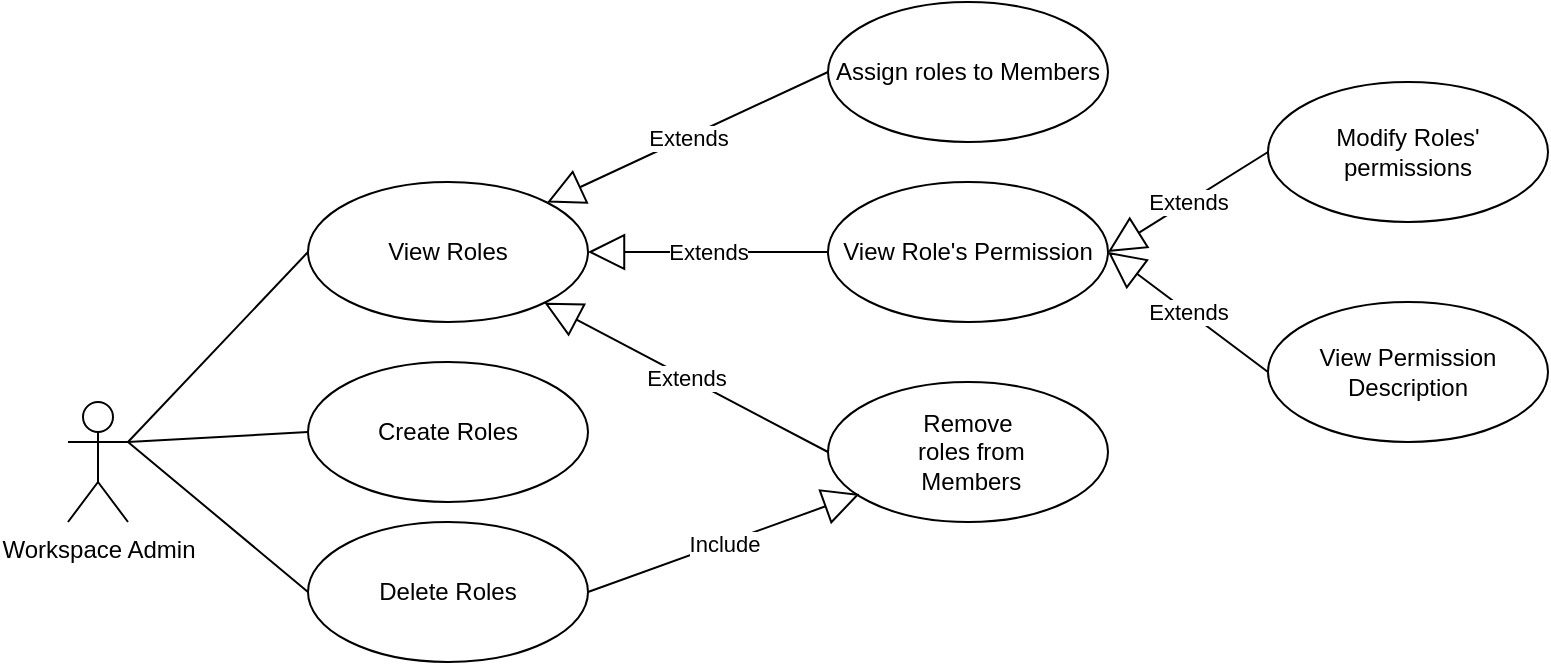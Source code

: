 <mxfile version="19.0.3" type="github"><diagram id="JHGCKTN8lBQX3KlIRJDY" name="Page-1"><mxGraphModel dx="1053" dy="564" grid="1" gridSize="10" guides="1" tooltips="1" connect="1" arrows="1" fold="1" page="1" pageScale="1" pageWidth="850" pageHeight="1100" math="0" shadow="0"><root><mxCell id="0"/><mxCell id="1" parent="0"/><mxCell id="gzXbLN_rzZbLbw4IzjGD-27" style="rounded=0;orthogonalLoop=1;jettySize=auto;html=1;entryX=0;entryY=0.5;entryDx=0;entryDy=0;endArrow=none;endFill=0;strokeColor=default;exitX=1;exitY=0.333;exitDx=0;exitDy=0;exitPerimeter=0;" edge="1" parent="1" source="gzXbLN_rzZbLbw4IzjGD-9" target="gzXbLN_rzZbLbw4IzjGD-16"><mxGeometry relative="1" as="geometry"/></mxCell><mxCell id="gzXbLN_rzZbLbw4IzjGD-9" value="Workspace Admin" style="shape=umlActor;verticalLabelPosition=bottom;verticalAlign=top;html=1;outlineConnect=0;" vertex="1" parent="1"><mxGeometry x="40" y="450" width="30" height="60" as="geometry"/></mxCell><mxCell id="gzXbLN_rzZbLbw4IzjGD-16" value="View Roles" style="ellipse;whiteSpace=wrap;html=1;" vertex="1" parent="1"><mxGeometry x="160" y="340" width="140" height="70" as="geometry"/></mxCell><mxCell id="gzXbLN_rzZbLbw4IzjGD-17" value="Create Roles" style="ellipse;whiteSpace=wrap;html=1;" vertex="1" parent="1"><mxGeometry x="160" y="430" width="140" height="70" as="geometry"/></mxCell><mxCell id="gzXbLN_rzZbLbw4IzjGD-18" value="Modify Roles' permissions" style="ellipse;whiteSpace=wrap;html=1;" vertex="1" parent="1"><mxGeometry x="640" y="290" width="140" height="70" as="geometry"/></mxCell><mxCell id="gzXbLN_rzZbLbw4IzjGD-19" value="Delete Roles" style="ellipse;whiteSpace=wrap;html=1;" vertex="1" parent="1"><mxGeometry x="160" y="510" width="140" height="70" as="geometry"/></mxCell><mxCell id="gzXbLN_rzZbLbw4IzjGD-20" value="Assign roles to Members" style="ellipse;whiteSpace=wrap;html=1;" vertex="1" parent="1"><mxGeometry x="420" y="250" width="140" height="70" as="geometry"/></mxCell><mxCell id="gzXbLN_rzZbLbw4IzjGD-21" value="Remove&lt;br&gt;&amp;nbsp;roles from&lt;br&gt;&amp;nbsp;Members" style="ellipse;whiteSpace=wrap;html=1;" vertex="1" parent="1"><mxGeometry x="420" y="440" width="140" height="70" as="geometry"/></mxCell><mxCell id="gzXbLN_rzZbLbw4IzjGD-22" value="View Role's Permission" style="ellipse;whiteSpace=wrap;html=1;" vertex="1" parent="1"><mxGeometry x="420" y="340" width="140" height="70" as="geometry"/></mxCell><mxCell id="gzXbLN_rzZbLbw4IzjGD-24" value="Extends" style="endArrow=block;endSize=16;endFill=0;html=1;rounded=0;entryX=1;entryY=0.5;entryDx=0;entryDy=0;" edge="1" parent="1" source="gzXbLN_rzZbLbw4IzjGD-22" target="gzXbLN_rzZbLbw4IzjGD-16"><mxGeometry width="160" relative="1" as="geometry"><mxPoint x="380" y="400" as="sourcePoint"/><mxPoint x="540" y="400" as="targetPoint"/></mxGeometry></mxCell><mxCell id="gzXbLN_rzZbLbw4IzjGD-28" style="rounded=0;orthogonalLoop=1;jettySize=auto;html=1;entryX=0;entryY=0.5;entryDx=0;entryDy=0;endArrow=none;endFill=0;strokeColor=default;exitX=1;exitY=0.333;exitDx=0;exitDy=0;exitPerimeter=0;" edge="1" parent="1" source="gzXbLN_rzZbLbw4IzjGD-9" target="gzXbLN_rzZbLbw4IzjGD-17"><mxGeometry relative="1" as="geometry"><mxPoint x="210" y="491.111" as="sourcePoint"/><mxPoint x="330.0" y="380" as="targetPoint"/></mxGeometry></mxCell><mxCell id="gzXbLN_rzZbLbw4IzjGD-30" style="rounded=0;orthogonalLoop=1;jettySize=auto;html=1;entryX=0;entryY=0.5;entryDx=0;entryDy=0;endArrow=none;endFill=0;strokeColor=default;exitX=1;exitY=0.333;exitDx=0;exitDy=0;exitPerimeter=0;" edge="1" parent="1" source="gzXbLN_rzZbLbw4IzjGD-9" target="gzXbLN_rzZbLbw4IzjGD-19"><mxGeometry relative="1" as="geometry"><mxPoint x="160" y="570" as="sourcePoint"/><mxPoint x="295.0" y="535" as="targetPoint"/></mxGeometry></mxCell><mxCell id="gzXbLN_rzZbLbw4IzjGD-33" value="Extends" style="endArrow=block;endSize=16;endFill=0;html=1;rounded=0;entryX=1;entryY=0.5;entryDx=0;entryDy=0;exitX=0;exitY=0.5;exitDx=0;exitDy=0;" edge="1" parent="1" source="gzXbLN_rzZbLbw4IzjGD-18" target="gzXbLN_rzZbLbw4IzjGD-22"><mxGeometry width="160" relative="1" as="geometry"><mxPoint x="540.0" y="355" as="sourcePoint"/><mxPoint x="435.0" y="355" as="targetPoint"/></mxGeometry></mxCell><mxCell id="gzXbLN_rzZbLbw4IzjGD-35" value="Extends" style="endArrow=block;endSize=16;endFill=0;html=1;rounded=0;entryX=1;entryY=0;entryDx=0;entryDy=0;exitX=0;exitY=0.5;exitDx=0;exitDy=0;" edge="1" parent="1" source="gzXbLN_rzZbLbw4IzjGD-20" target="gzXbLN_rzZbLbw4IzjGD-16"><mxGeometry width="160" relative="1" as="geometry"><mxPoint x="480.0" y="495" as="sourcePoint"/><mxPoint x="390" y="490" as="targetPoint"/></mxGeometry></mxCell><mxCell id="gzXbLN_rzZbLbw4IzjGD-37" value="Extends" style="endArrow=block;endSize=16;endFill=0;html=1;rounded=0;exitX=0;exitY=0.5;exitDx=0;exitDy=0;" edge="1" parent="1" source="gzXbLN_rzZbLbw4IzjGD-21" target="gzXbLN_rzZbLbw4IzjGD-16"><mxGeometry width="160" relative="1" as="geometry"><mxPoint x="545.5" y="525.25" as="sourcePoint"/><mxPoint x="439.997" y="459.999" as="targetPoint"/></mxGeometry></mxCell><mxCell id="gzXbLN_rzZbLbw4IzjGD-38" value="Include" style="endArrow=block;endSize=16;endFill=0;html=1;rounded=0;entryX=0.113;entryY=0.8;entryDx=0;entryDy=0;entryPerimeter=0;exitX=1;exitY=0.5;exitDx=0;exitDy=0;" edge="1" parent="1" source="gzXbLN_rzZbLbw4IzjGD-19" target="gzXbLN_rzZbLbw4IzjGD-21"><mxGeometry width="160" relative="1" as="geometry"><mxPoint x="400" y="610" as="sourcePoint"/><mxPoint x="450" y="600" as="targetPoint"/></mxGeometry></mxCell><mxCell id="gzXbLN_rzZbLbw4IzjGD-39" value="View Permission Description" style="ellipse;whiteSpace=wrap;html=1;" vertex="1" parent="1"><mxGeometry x="640" y="400" width="140" height="70" as="geometry"/></mxCell><mxCell id="gzXbLN_rzZbLbw4IzjGD-40" value="Extends" style="endArrow=block;endSize=16;endFill=0;html=1;rounded=0;entryX=1;entryY=0.5;entryDx=0;entryDy=0;exitX=0;exitY=0.5;exitDx=0;exitDy=0;" edge="1" parent="1" source="gzXbLN_rzZbLbw4IzjGD-39" target="gzXbLN_rzZbLbw4IzjGD-22"><mxGeometry width="160" relative="1" as="geometry"><mxPoint x="650.0" y="335" as="sourcePoint"/><mxPoint x="570.0" y="385" as="targetPoint"/></mxGeometry></mxCell></root></mxGraphModel></diagram></mxfile>